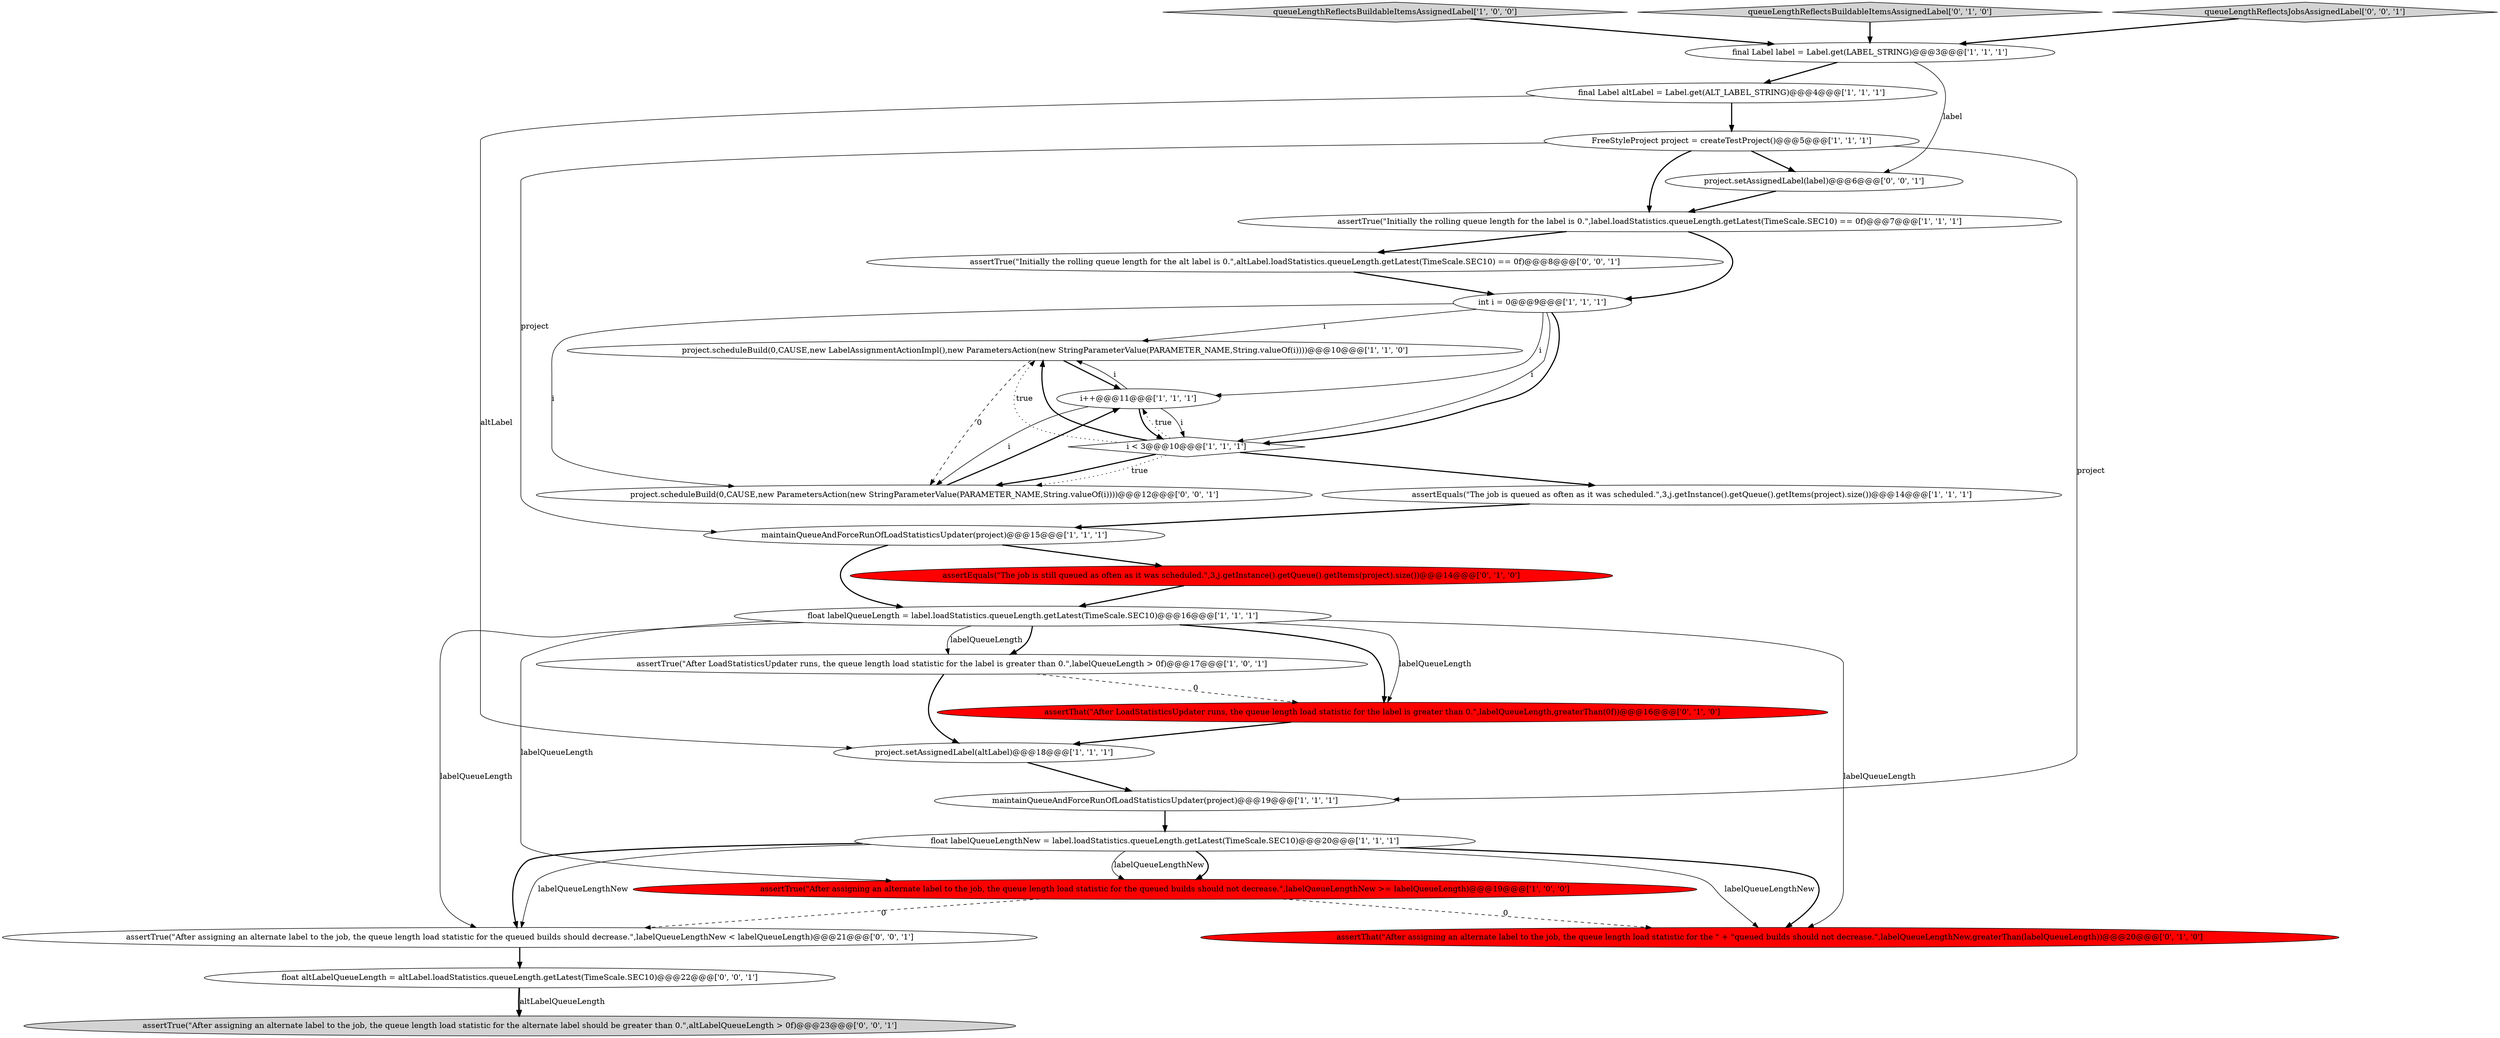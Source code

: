digraph {
0 [style = filled, label = "project.scheduleBuild(0,CAUSE,new LabelAssignmentActionImpl(),new ParametersAction(new StringParameterValue(PARAMETER_NAME,String.valueOf(i))))@@@10@@@['1', '1', '0']", fillcolor = white, shape = ellipse image = "AAA0AAABBB1BBB"];
26 [style = filled, label = "float altLabelQueueLength = altLabel.loadStatistics.queueLength.getLatest(TimeScale.SEC10)@@@22@@@['0', '0', '1']", fillcolor = white, shape = ellipse image = "AAA0AAABBB3BBB"];
10 [style = filled, label = "queueLengthReflectsBuildableItemsAssignedLabel['1', '0', '0']", fillcolor = lightgray, shape = diamond image = "AAA0AAABBB1BBB"];
19 [style = filled, label = "queueLengthReflectsBuildableItemsAssignedLabel['0', '1', '0']", fillcolor = lightgray, shape = diamond image = "AAA0AAABBB2BBB"];
9 [style = filled, label = "float labelQueueLength = label.loadStatistics.queueLength.getLatest(TimeScale.SEC10)@@@16@@@['1', '1', '1']", fillcolor = white, shape = ellipse image = "AAA0AAABBB1BBB"];
14 [style = filled, label = "i < 3@@@10@@@['1', '1', '1']", fillcolor = white, shape = diamond image = "AAA0AAABBB1BBB"];
21 [style = filled, label = "queueLengthReflectsJobsAssignedLabel['0', '0', '1']", fillcolor = lightgray, shape = diamond image = "AAA0AAABBB3BBB"];
17 [style = filled, label = "assertThat(\"After LoadStatisticsUpdater runs, the queue length load statistic for the label is greater than 0.\",labelQueueLength,greaterThan(0f))@@@16@@@['0', '1', '0']", fillcolor = red, shape = ellipse image = "AAA1AAABBB2BBB"];
3 [style = filled, label = "assertTrue(\"Initially the rolling queue length for the label is 0.\",label.loadStatistics.queueLength.getLatest(TimeScale.SEC10) == 0f)@@@7@@@['1', '1', '1']", fillcolor = white, shape = ellipse image = "AAA0AAABBB1BBB"];
20 [style = filled, label = "assertEquals(\"The job is still queued as often as it was scheduled.\",3,j.getInstance().getQueue().getItems(project).size())@@@14@@@['0', '1', '0']", fillcolor = red, shape = ellipse image = "AAA1AAABBB2BBB"];
27 [style = filled, label = "assertTrue(\"Initially the rolling queue length for the alt label is 0.\",altLabel.loadStatistics.queueLength.getLatest(TimeScale.SEC10) == 0f)@@@8@@@['0', '0', '1']", fillcolor = white, shape = ellipse image = "AAA0AAABBB3BBB"];
6 [style = filled, label = "maintainQueueAndForceRunOfLoadStatisticsUpdater(project)@@@19@@@['1', '1', '1']", fillcolor = white, shape = ellipse image = "AAA0AAABBB1BBB"];
25 [style = filled, label = "assertTrue(\"After assigning an alternate label to the job, the queue length load statistic for the alternate label should be greater than 0.\",altLabelQueueLength > 0f)@@@23@@@['0', '0', '1']", fillcolor = lightgray, shape = ellipse image = "AAA0AAABBB3BBB"];
7 [style = filled, label = "final Label altLabel = Label.get(ALT_LABEL_STRING)@@@4@@@['1', '1', '1']", fillcolor = white, shape = ellipse image = "AAA0AAABBB1BBB"];
4 [style = filled, label = "FreeStyleProject project = createTestProject()@@@5@@@['1', '1', '1']", fillcolor = white, shape = ellipse image = "AAA0AAABBB1BBB"];
8 [style = filled, label = "project.setAssignedLabel(altLabel)@@@18@@@['1', '1', '1']", fillcolor = white, shape = ellipse image = "AAA0AAABBB1BBB"];
24 [style = filled, label = "assertTrue(\"After assigning an alternate label to the job, the queue length load statistic for the queued builds should decrease.\",labelQueueLengthNew < labelQueueLength)@@@21@@@['0', '0', '1']", fillcolor = white, shape = ellipse image = "AAA0AAABBB3BBB"];
11 [style = filled, label = "i++@@@11@@@['1', '1', '1']", fillcolor = white, shape = ellipse image = "AAA0AAABBB1BBB"];
23 [style = filled, label = "project.scheduleBuild(0,CAUSE,new ParametersAction(new StringParameterValue(PARAMETER_NAME,String.valueOf(i))))@@@12@@@['0', '0', '1']", fillcolor = white, shape = ellipse image = "AAA0AAABBB3BBB"];
5 [style = filled, label = "assertTrue(\"After assigning an alternate label to the job, the queue length load statistic for the queued builds should not decrease.\",labelQueueLengthNew >= labelQueueLength)@@@19@@@['1', '0', '0']", fillcolor = red, shape = ellipse image = "AAA1AAABBB1BBB"];
22 [style = filled, label = "project.setAssignedLabel(label)@@@6@@@['0', '0', '1']", fillcolor = white, shape = ellipse image = "AAA0AAABBB3BBB"];
2 [style = filled, label = "assertTrue(\"After LoadStatisticsUpdater runs, the queue length load statistic for the label is greater than 0.\",labelQueueLength > 0f)@@@17@@@['1', '0', '1']", fillcolor = white, shape = ellipse image = "AAA0AAABBB1BBB"];
15 [style = filled, label = "int i = 0@@@9@@@['1', '1', '1']", fillcolor = white, shape = ellipse image = "AAA0AAABBB1BBB"];
1 [style = filled, label = "assertEquals(\"The job is queued as often as it was scheduled.\",3,j.getInstance().getQueue().getItems(project).size())@@@14@@@['1', '1', '1']", fillcolor = white, shape = ellipse image = "AAA0AAABBB1BBB"];
16 [style = filled, label = "final Label label = Label.get(LABEL_STRING)@@@3@@@['1', '1', '1']", fillcolor = white, shape = ellipse image = "AAA0AAABBB1BBB"];
18 [style = filled, label = "assertThat(\"After assigning an alternate label to the job, the queue length load statistic for the \" + \"queued builds should not decrease.\",labelQueueLengthNew,greaterThan(labelQueueLength))@@@20@@@['0', '1', '0']", fillcolor = red, shape = ellipse image = "AAA1AAABBB2BBB"];
13 [style = filled, label = "maintainQueueAndForceRunOfLoadStatisticsUpdater(project)@@@15@@@['1', '1', '1']", fillcolor = white, shape = ellipse image = "AAA0AAABBB1BBB"];
12 [style = filled, label = "float labelQueueLengthNew = label.loadStatistics.queueLength.getLatest(TimeScale.SEC10)@@@20@@@['1', '1', '1']", fillcolor = white, shape = ellipse image = "AAA0AAABBB1BBB"];
17->8 [style = bold, label=""];
9->17 [style = solid, label="labelQueueLength"];
4->3 [style = bold, label=""];
15->14 [style = solid, label="i"];
12->18 [style = solid, label="labelQueueLengthNew"];
12->5 [style = bold, label=""];
15->14 [style = bold, label=""];
14->0 [style = dotted, label="true"];
11->14 [style = bold, label=""];
9->2 [style = bold, label=""];
20->9 [style = bold, label=""];
16->22 [style = solid, label="label"];
0->23 [style = dashed, label="0"];
26->25 [style = bold, label=""];
16->7 [style = bold, label=""];
15->11 [style = solid, label="i"];
5->24 [style = dashed, label="0"];
0->11 [style = bold, label=""];
9->17 [style = bold, label=""];
14->23 [style = dotted, label="true"];
8->6 [style = bold, label=""];
3->15 [style = bold, label=""];
4->6 [style = solid, label="project"];
9->2 [style = solid, label="labelQueueLength"];
7->4 [style = bold, label=""];
12->24 [style = bold, label=""];
26->25 [style = solid, label="altLabelQueueLength"];
5->18 [style = dashed, label="0"];
15->0 [style = solid, label="i"];
2->17 [style = dashed, label="0"];
1->13 [style = bold, label=""];
9->18 [style = solid, label="labelQueueLength"];
27->15 [style = bold, label=""];
11->23 [style = solid, label="i"];
14->1 [style = bold, label=""];
19->16 [style = bold, label=""];
3->27 [style = bold, label=""];
22->3 [style = bold, label=""];
24->26 [style = bold, label=""];
14->0 [style = bold, label=""];
10->16 [style = bold, label=""];
14->23 [style = bold, label=""];
7->8 [style = solid, label="altLabel"];
4->13 [style = solid, label="project"];
12->5 [style = solid, label="labelQueueLengthNew"];
12->18 [style = bold, label=""];
11->14 [style = solid, label="i"];
9->5 [style = solid, label="labelQueueLength"];
21->16 [style = bold, label=""];
14->11 [style = dotted, label="true"];
13->9 [style = bold, label=""];
23->11 [style = bold, label=""];
11->0 [style = solid, label="i"];
12->24 [style = solid, label="labelQueueLengthNew"];
15->23 [style = solid, label="i"];
4->22 [style = bold, label=""];
9->24 [style = solid, label="labelQueueLength"];
2->8 [style = bold, label=""];
13->20 [style = bold, label=""];
6->12 [style = bold, label=""];
}
